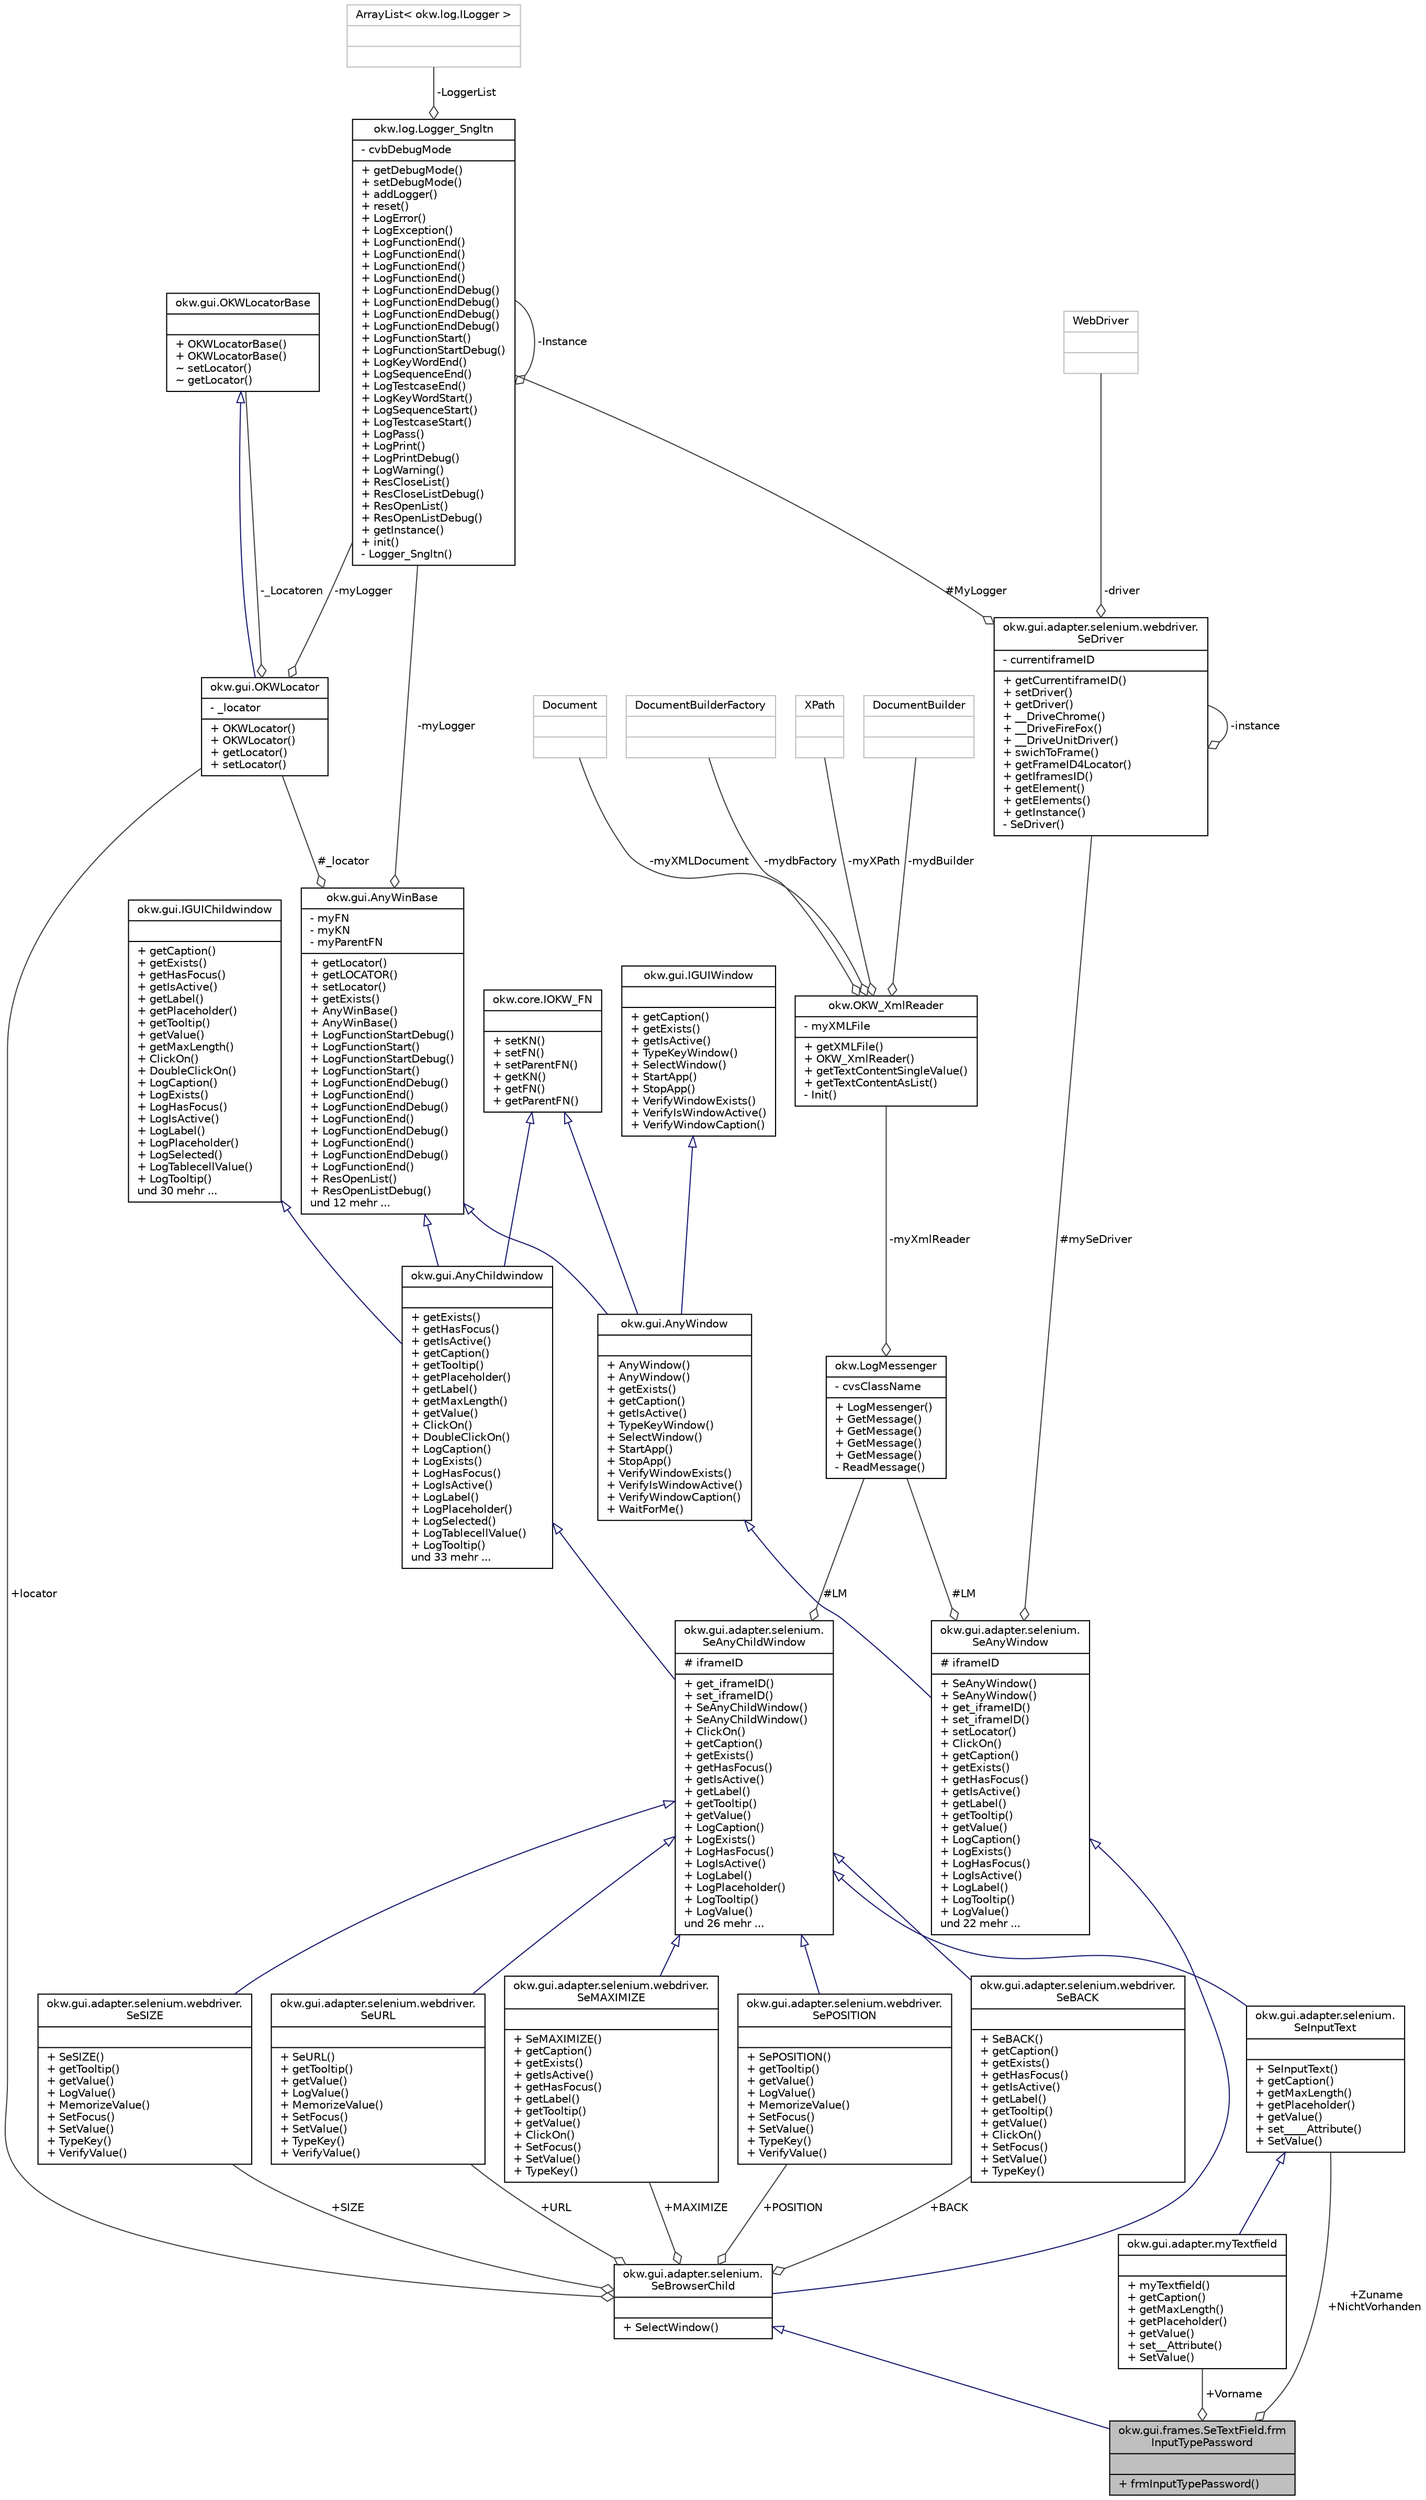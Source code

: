 digraph "okw.gui.frames.SeTextField.frmInputTypePassword"
{
 // INTERACTIVE_SVG=YES
 // LATEX_PDF_SIZE
  edge [fontname="Helvetica",fontsize="10",labelfontname="Helvetica",labelfontsize="10"];
  node [fontname="Helvetica",fontsize="10",shape=record];
  Node7 [label="{okw.gui.frames.SeTextField.frm\lInputTypePassword\n||+ frmInputTypePassword()\l}",height=0.2,width=0.4,color="black", fillcolor="grey75", style="filled", fontcolor="black",tooltip=" "];
  Node8 -> Node7 [dir="back",color="midnightblue",fontsize="10",style="solid",arrowtail="onormal",fontname="Helvetica"];
  Node8 [label="{okw.gui.adapter.selenium.\lSeBrowserChild\n||+ SelectWindow()\l}",height=0.2,width=0.4,color="black", fillcolor="white", style="filled",URL="$classokw_1_1gui_1_1adapter_1_1selenium_1_1_se_browser_child.html",tooltip="TODO: class SeBrowserChild dokumentieren..."];
  Node9 -> Node8 [dir="back",color="midnightblue",fontsize="10",style="solid",arrowtail="onormal",fontname="Helvetica"];
  Node9 [label="{okw.gui.adapter.selenium.\lSeAnyWindow\n|# iframeID\l|+ SeAnyWindow()\l+ SeAnyWindow()\l+ get_iframeID()\l+ set_iframeID()\l+ setLocator()\l+ ClickOn()\l+ getCaption()\l+ getExists()\l+ getHasFocus()\l+ getIsActive()\l+ getLabel()\l+ getTooltip()\l+ getValue()\l+ LogCaption()\l+ LogExists()\l+ LogHasFocus()\l+ LogIsActive()\l+ LogLabel()\l+ LogTooltip()\l+ LogValue()\lund 22 mehr ...\l}",height=0.2,width=0.4,color="black", fillcolor="white", style="filled",URL="$classokw_1_1gui_1_1adapter_1_1selenium_1_1_se_any_window.html",tooltip="SeAnyWindow ist eine Fenster GUI-Adapterklasse."];
  Node10 -> Node9 [dir="back",color="midnightblue",fontsize="10",style="solid",arrowtail="onormal",fontname="Helvetica"];
  Node10 [label="{okw.gui.AnyWindow\n||+ AnyWindow()\l+ AnyWindow()\l+ getExists()\l+ getCaption()\l+ getIsActive()\l+ TypeKeyWindow()\l+ SelectWindow()\l+ StartApp()\l+ StopApp()\l+ VerifyWindowExists()\l+ VerifyIsWindowActive()\l+ VerifyWindowCaption()\l+ WaitForMe()\l}",height=0.2,width=0.4,color="black", fillcolor="white", style="filled",URL="$classokw_1_1gui_1_1_any_window.html",tooltip="Description of AnyWin."];
  Node11 -> Node10 [dir="back",color="midnightblue",fontsize="10",style="solid",arrowtail="onormal",fontname="Helvetica"];
  Node11 [label="{okw.gui.AnyWinBase\n|- myFN\l- myKN\l- myParentFN\l|+ getLocator()\l+ getLOCATOR()\l+ setLocator()\l+ getExists()\l+ AnyWinBase()\l+ AnyWinBase()\l+ LogFunctionStartDebug()\l+ LogFunctionStart()\l+ LogFunctionStartDebug()\l+ LogFunctionStart()\l+ LogFunctionEndDebug()\l+ LogFunctionEnd()\l+ LogFunctionEndDebug()\l+ LogFunctionEnd()\l+ LogFunctionEndDebug()\l+ LogFunctionEnd()\l+ LogFunctionEndDebug()\l+ LogFunctionEnd()\l+ ResOpenList()\l+ ResOpenListDebug()\lund 12 mehr ...\l}",height=0.2,width=0.4,color="black", fillcolor="white", style="filled",URL="$classokw_1_1gui_1_1_any_win_base.html",tooltip="Description of AnyWin."];
  Node12 -> Node11 [color="grey25",fontsize="10",style="solid",label=" #_locator" ,arrowhead="odiamond",fontname="Helvetica"];
  Node12 [label="{okw.gui.OKWLocator\n|- _locator\l|+ OKWLocator()\l+ OKWLocator()\l+ getLocator()\l+ setLocator()\l}",height=0.2,width=0.4,color="black", fillcolor="white", style="filled",URL="$classokw_1_1gui_1_1_o_k_w_locator.html",tooltip="Description of OKWLocator."];
  Node13 -> Node12 [dir="back",color="midnightblue",fontsize="10",style="solid",arrowtail="onormal",fontname="Helvetica"];
  Node13 [label="{okw.gui.OKWLocatorBase\n||+ OKWLocatorBase()\l+ OKWLocatorBase()\l~ setLocator()\l~ getLocator()\l}",height=0.2,width=0.4,color="black", fillcolor="white", style="filled",URL="$classokw_1_1gui_1_1_o_k_w_locator_base.html",tooltip=" "];
  Node13 -> Node12 [color="grey25",fontsize="10",style="solid",label=" -_Locatoren" ,arrowhead="odiamond",fontname="Helvetica"];
  Node14 -> Node12 [color="grey25",fontsize="10",style="solid",label=" -myLogger" ,arrowhead="odiamond",fontname="Helvetica"];
  Node14 [label="{okw.log.Logger_Sngltn\n|- cvbDebugMode\l|+ getDebugMode()\l+ setDebugMode()\l+ addLogger()\l+ reset()\l+ LogError()\l+ LogException()\l+ LogFunctionEnd()\l+ LogFunctionEnd()\l+ LogFunctionEnd()\l+ LogFunctionEnd()\l+ LogFunctionEndDebug()\l+ LogFunctionEndDebug()\l+ LogFunctionEndDebug()\l+ LogFunctionEndDebug()\l+ LogFunctionStart()\l+ LogFunctionStartDebug()\l+ LogKeyWordEnd()\l+ LogSequenceEnd()\l+ LogTestcaseEnd()\l+ LogKeyWordStart()\l+ LogSequenceStart()\l+ LogTestcaseStart()\l+ LogPass()\l+ LogPrint()\l+ LogPrintDebug()\l+ LogWarning()\l+ ResCloseList()\l+ ResCloseListDebug()\l+ ResOpenList()\l+ ResOpenListDebug()\l+ getInstance()\l+ init()\l- Logger_Sngltn()\l}",height=0.2,width=0.4,color="black", fillcolor="white", style="filled",URL="$classokw_1_1log_1_1_logger___sngltn.html",tooltip=" "];
  Node15 -> Node14 [color="grey25",fontsize="10",style="solid",label=" -LoggerList" ,arrowhead="odiamond",fontname="Helvetica"];
  Node15 [label="{ArrayList\< okw.log.ILogger \>\n||}",height=0.2,width=0.4,color="grey75", fillcolor="white", style="filled",tooltip=" "];
  Node14 -> Node14 [color="grey25",fontsize="10",style="solid",label=" -Instance" ,arrowhead="odiamond",fontname="Helvetica"];
  Node14 -> Node11 [color="grey25",fontsize="10",style="solid",label=" -myLogger" ,arrowhead="odiamond",fontname="Helvetica"];
  Node16 -> Node10 [dir="back",color="midnightblue",fontsize="10",style="solid",arrowtail="onormal",fontname="Helvetica"];
  Node16 [label="{okw.gui.IGUIWindow\n||+ getCaption()\l+ getExists()\l+ getIsActive()\l+ TypeKeyWindow()\l+ SelectWindow()\l+ StartApp()\l+ StopApp()\l+ VerifyWindowExists()\l+ VerifyIsWindowActive()\l+ VerifyWindowCaption()\l}",height=0.2,width=0.4,color="black", fillcolor="white", style="filled",URL="$interfaceokw_1_1gui_1_1_i_g_u_i_window.html",tooltip=" "];
  Node17 -> Node10 [dir="back",color="midnightblue",fontsize="10",style="solid",arrowtail="onormal",fontname="Helvetica"];
  Node17 [label="{okw.core.IOKW_FN\n||+ setKN()\l+ setFN()\l+ setParentFN()\l+ getKN()\l+ getFN()\l+ getParentFN()\l}",height=0.2,width=0.4,color="black", fillcolor="white", style="filled",URL="$interfaceokw_1_1core_1_1_i_o_k_w___f_n.html",tooltip=" "];
  Node18 -> Node9 [color="grey25",fontsize="10",style="solid",label=" #mySeDriver" ,arrowhead="odiamond",fontname="Helvetica"];
  Node18 [label="{okw.gui.adapter.selenium.webdriver.\lSeDriver\n|- currentiframeID\l|+ getCurrentiframeID()\l+ setDriver()\l+ getDriver()\l+ __DriveChrome()\l+ __DriveFireFox()\l+ __DriveUnitDriver()\l+ swichToFrame()\l+ getFrameID4Locator()\l+ getIframesID()\l+ getElement()\l+ getElements()\l+ getInstance()\l- SeDriver()\l}",height=0.2,width=0.4,color="black", fillcolor="white", style="filled",URL="$classokw_1_1gui_1_1adapter_1_1selenium_1_1webdriver_1_1_se_driver.html",tooltip="Pattern Singelton."];
  Node18 -> Node18 [color="grey25",fontsize="10",style="solid",label=" -instance" ,arrowhead="odiamond",fontname="Helvetica"];
  Node19 -> Node18 [color="grey25",fontsize="10",style="solid",label=" -driver" ,arrowhead="odiamond",fontname="Helvetica"];
  Node19 [label="{WebDriver\n||}",height=0.2,width=0.4,color="grey75", fillcolor="white", style="filled",tooltip=" "];
  Node14 -> Node18 [color="grey25",fontsize="10",style="solid",label=" #MyLogger" ,arrowhead="odiamond",fontname="Helvetica"];
  Node20 -> Node9 [color="grey25",fontsize="10",style="solid",label=" #LM" ,arrowhead="odiamond",fontname="Helvetica"];
  Node20 [label="{okw.LogMessenger\n|- cvsClassName\l|+ LogMessenger()\l+ GetMessage()\l+ GetMessage()\l+ GetMessage()\l+ GetMessage()\l- ReadMessage()\l}",height=0.2,width=0.4,color="black", fillcolor="white", style="filled",URL="$classokw_1_1_log_messenger.html",tooltip="LogMessenger liest Log-Meldungen sprachspezifisch für die im Konstruktor gegeben Klasse aus der Zugeh..."];
  Node21 -> Node20 [color="grey25",fontsize="10",style="solid",label=" -myXmlReader" ,arrowhead="odiamond",fontname="Helvetica"];
  Node21 [label="{okw.OKW_XmlReader\n|- myXMLFile\l|+ getXMLFile()\l+ OKW_XmlReader()\l+ getTextContentSingleValue()\l+ getTextContentAsList()\l- Init()\l}",height=0.2,width=0.4,color="black", fillcolor="white", style="filled",URL="$classokw_1_1_o_k_w___xml_reader.html",tooltip=" "];
  Node22 -> Node21 [color="grey25",fontsize="10",style="solid",label=" -mydbFactory" ,arrowhead="odiamond",fontname="Helvetica"];
  Node22 [label="{DocumentBuilderFactory\n||}",height=0.2,width=0.4,color="grey75", fillcolor="white", style="filled",tooltip=" "];
  Node23 -> Node21 [color="grey25",fontsize="10",style="solid",label=" -myXPath" ,arrowhead="odiamond",fontname="Helvetica"];
  Node23 [label="{XPath\n||}",height=0.2,width=0.4,color="grey75", fillcolor="white", style="filled",tooltip=" "];
  Node24 -> Node21 [color="grey25",fontsize="10",style="solid",label=" -mydBuilder" ,arrowhead="odiamond",fontname="Helvetica"];
  Node24 [label="{DocumentBuilder\n||}",height=0.2,width=0.4,color="grey75", fillcolor="white", style="filled",tooltip=" "];
  Node25 -> Node21 [color="grey25",fontsize="10",style="solid",label=" -myXMLDocument" ,arrowhead="odiamond",fontname="Helvetica"];
  Node25 [label="{Document\n||}",height=0.2,width=0.4,color="grey75", fillcolor="white", style="filled",tooltip=" "];
  Node26 -> Node8 [color="grey25",fontsize="10",style="solid",label=" +POSITION" ,arrowhead="odiamond",fontname="Helvetica"];
  Node26 [label="{okw.gui.adapter.selenium.webdriver.\lSePOSITION\n||+ SePOSITION()\l+ getTooltip()\l+ getValue()\l+ LogValue()\l+ MemorizeValue()\l+ SetFocus()\l+ SetValue()\l+ TypeKey()\l+ VerifyValue()\l}",height=0.2,width=0.4,color="black", fillcolor="white", style="filled",URL="$classokw_1_1gui_1_1adapter_1_1selenium_1_1webdriver_1_1_se_p_o_s_i_t_i_o_n.html",tooltip="Klasse implementiert ein virtuelles Eingabefeld der Browser."];
  Node27 -> Node26 [dir="back",color="midnightblue",fontsize="10",style="solid",arrowtail="onormal",fontname="Helvetica"];
  Node27 [label="{okw.gui.adapter.selenium.\lSeAnyChildWindow\n|# iframeID\l|+ get_iframeID()\l+ set_iframeID()\l+ SeAnyChildWindow()\l+ SeAnyChildWindow()\l+ ClickOn()\l+ getCaption()\l+ getExists()\l+ getHasFocus()\l+ getIsActive()\l+ getLabel()\l+ getTooltip()\l+ getValue()\l+ LogCaption()\l+ LogExists()\l+ LogHasFocus()\l+ LogIsActive()\l+ LogLabel()\l+ LogPlaceholder()\l+ LogTooltip()\l+ LogValue()\lund 26 mehr ...\l}",height=0.2,width=0.4,color="black", fillcolor="white", style="filled",URL="$classokw_1_1gui_1_1adapter_1_1selenium_1_1_se_any_child_window.html",tooltip=" "];
  Node28 -> Node27 [dir="back",color="midnightblue",fontsize="10",style="solid",arrowtail="onormal",fontname="Helvetica"];
  Node28 [label="{okw.gui.AnyChildwindow\n||+ getExists()\l+ getHasFocus()\l+ getIsActive()\l+ getCaption()\l+ getTooltip()\l+ getPlaceholder()\l+ getLabel()\l+ getMaxLength()\l+ getValue()\l+ ClickOn()\l+ DoubleClickOn()\l+ LogCaption()\l+ LogExists()\l+ LogHasFocus()\l+ LogIsActive()\l+ LogLabel()\l+ LogPlaceholder()\l+ LogSelected()\l+ LogTablecellValue()\l+ LogTooltip()\lund 33 mehr ...\l}",height=0.2,width=0.4,color="black", fillcolor="white", style="filled",URL="$classokw_1_1gui_1_1_any_childwindow.html",tooltip=" "];
  Node11 -> Node28 [dir="back",color="midnightblue",fontsize="10",style="solid",arrowtail="onormal",fontname="Helvetica"];
  Node29 -> Node28 [dir="back",color="midnightblue",fontsize="10",style="solid",arrowtail="onormal",fontname="Helvetica"];
  Node29 [label="{okw.gui.IGUIChildwindow\n||+ getCaption()\l+ getExists()\l+ getHasFocus()\l+ getIsActive()\l+ getLabel()\l+ getPlaceholder()\l+ getTooltip()\l+ getValue()\l+ getMaxLength()\l+ ClickOn()\l+ DoubleClickOn()\l+ LogCaption()\l+ LogExists()\l+ LogHasFocus()\l+ LogIsActive()\l+ LogLabel()\l+ LogPlaceholder()\l+ LogSelected()\l+ LogTablecellValue()\l+ LogTooltip()\lund 30 mehr ...\l}",height=0.2,width=0.4,color="black", fillcolor="white", style="filled",URL="$interfaceokw_1_1gui_1_1_i_g_u_i_childwindow.html",tooltip=" "];
  Node17 -> Node28 [dir="back",color="midnightblue",fontsize="10",style="solid",arrowtail="onormal",fontname="Helvetica"];
  Node20 -> Node27 [color="grey25",fontsize="10",style="solid",label=" #LM" ,arrowhead="odiamond",fontname="Helvetica"];
  Node30 -> Node8 [color="grey25",fontsize="10",style="solid",label=" +BACK" ,arrowhead="odiamond",fontname="Helvetica"];
  Node30 [label="{okw.gui.adapter.selenium.webdriver.\lSeBACK\n||+ SeBACK()\l+ getCaption()\l+ getExists()\l+ getHasFocus()\l+ getIsActive()\l+ getLabel()\l+ getTooltip()\l+ getValue()\l+ ClickOn()\l+ SetFocus()\l+ SetValue()\l+ TypeKey()\l}",height=0.2,width=0.4,color="black", fillcolor="white", style="filled",URL="$classokw_1_1gui_1_1adapter_1_1selenium_1_1webdriver_1_1_se_b_a_c_k.html",tooltip="Klasse Implementiert das BACK-Button der Browser."];
  Node27 -> Node30 [dir="back",color="midnightblue",fontsize="10",style="solid",arrowtail="onormal",fontname="Helvetica"];
  Node31 -> Node8 [color="grey25",fontsize="10",style="solid",label=" +SIZE" ,arrowhead="odiamond",fontname="Helvetica"];
  Node31 [label="{okw.gui.adapter.selenium.webdriver.\lSeSIZE\n||+ SeSIZE()\l+ getTooltip()\l+ getValue()\l+ LogValue()\l+ MemorizeValue()\l+ SetFocus()\l+ SetValue()\l+ TypeKey()\l+ VerifyValue()\l}",height=0.2,width=0.4,color="black", fillcolor="white", style="filled",URL="$classokw_1_1gui_1_1adapter_1_1selenium_1_1webdriver_1_1_se_s_i_z_e.html",tooltip="Klasse Implementiert das URL-Eingabefeld der Browser."];
  Node27 -> Node31 [dir="back",color="midnightblue",fontsize="10",style="solid",arrowtail="onormal",fontname="Helvetica"];
  Node12 -> Node8 [color="grey25",fontsize="10",style="solid",label=" +locator" ,arrowhead="odiamond",fontname="Helvetica"];
  Node32 -> Node8 [color="grey25",fontsize="10",style="solid",label=" +URL" ,arrowhead="odiamond",fontname="Helvetica"];
  Node32 [label="{okw.gui.adapter.selenium.webdriver.\lSeURL\n||+ SeURL()\l+ getTooltip()\l+ getValue()\l+ LogValue()\l+ MemorizeValue()\l+ SetFocus()\l+ SetValue()\l+ TypeKey()\l+ VerifyValue()\l}",height=0.2,width=0.4,color="black", fillcolor="white", style="filled",URL="$classokw_1_1gui_1_1adapter_1_1selenium_1_1webdriver_1_1_se_u_r_l.html",tooltip="Klasse Implementiert das URL-Eingabefeld der Browser."];
  Node27 -> Node32 [dir="back",color="midnightblue",fontsize="10",style="solid",arrowtail="onormal",fontname="Helvetica"];
  Node33 -> Node8 [color="grey25",fontsize="10",style="solid",label=" +MAXIMIZE" ,arrowhead="odiamond",fontname="Helvetica"];
  Node33 [label="{okw.gui.adapter.selenium.webdriver.\lSeMAXIMIZE\n||+ SeMAXIMIZE()\l+ getCaption()\l+ getExists()\l+ getIsActive()\l+ getHasFocus()\l+ getLabel()\l+ getTooltip()\l+ getValue()\l+ ClickOn()\l+ SetFocus()\l+ SetValue()\l+ TypeKey()\l}",height=0.2,width=0.4,color="black", fillcolor="white", style="filled",URL="$classokw_1_1gui_1_1adapter_1_1selenium_1_1webdriver_1_1_se_m_a_x_i_m_i_z_e.html",tooltip="Klasse Implementiert den Knopf zur Fenster-Maximierung eines Browsers."];
  Node27 -> Node33 [dir="back",color="midnightblue",fontsize="10",style="solid",arrowtail="onormal",fontname="Helvetica"];
  Node34 -> Node7 [color="grey25",fontsize="10",style="solid",label=" +Zuname\n+NichtVorhanden" ,arrowhead="odiamond",fontname="Helvetica"];
  Node34 [label="{okw.gui.adapter.selenium.\lSeInputText\n||+ SeInputText()\l+ getCaption()\l+ getMaxLength()\l+ getPlaceholder()\l+ getValue()\l+ set____Attribute()\l+ SetValue()\l}",height=0.2,width=0.4,color="black", fillcolor="white", style="filled",URL="$classokw_1_1gui_1_1adapter_1_1selenium_1_1_se_input_text.html",tooltip="Diese Klasse representiert ein HTML-Textfeld, die mit Selenium angsteuert wird."];
  Node27 -> Node34 [dir="back",color="midnightblue",fontsize="10",style="solid",arrowtail="onormal",fontname="Helvetica"];
  Node35 -> Node7 [color="grey25",fontsize="10",style="solid",label=" +Vorname" ,arrowhead="odiamond",fontname="Helvetica"];
  Node35 [label="{okw.gui.adapter.myTextfield\n||+ myTextfield()\l+ getCaption()\l+ getMaxLength()\l+ getPlaceholder()\l+ getValue()\l+ set__Attribute()\l+ SetValue()\l}",height=0.2,width=0.4,color="black", fillcolor="white", style="filled",URL="$classokw_1_1gui_1_1adapter_1_1my_textfield.html",tooltip="Diese Klasse representiert ein HTML-Textfeld, die mit Selenium angsteuert wird."];
  Node34 -> Node35 [dir="back",color="midnightblue",fontsize="10",style="solid",arrowtail="onormal",fontname="Helvetica"];
}
